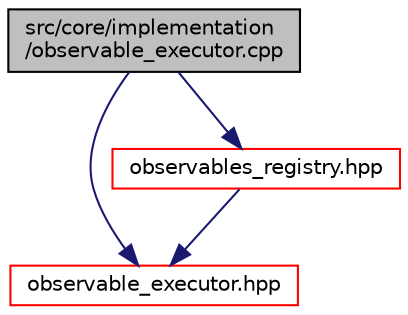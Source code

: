 digraph "src/core/implementation/observable_executor.cpp"
{
 // LATEX_PDF_SIZE
  edge [fontname="Helvetica",fontsize="10",labelfontname="Helvetica",labelfontsize="10"];
  node [fontname="Helvetica",fontsize="10",shape=record];
  Node1 [label="src/core/implementation\l/observable_executor.cpp",height=0.2,width=0.4,color="black", fillcolor="grey75", style="filled", fontcolor="black",tooltip=" "];
  Node1 -> Node2 [color="midnightblue",fontsize="10",style="solid",fontname="Helvetica"];
  Node2 [label="observable_executor.hpp",height=0.2,width=0.4,color="red", fillcolor="white", style="filled",URL="$observable__executor_8hpp.html",tooltip=" "];
  Node1 -> Node5 [color="midnightblue",fontsize="10",style="solid",fontname="Helvetica"];
  Node5 [label="observables_registry.hpp",height=0.2,width=0.4,color="red", fillcolor="white", style="filled",URL="$observables__registry_8hpp.html",tooltip=" "];
  Node5 -> Node2 [color="midnightblue",fontsize="10",style="solid",fontname="Helvetica"];
}
